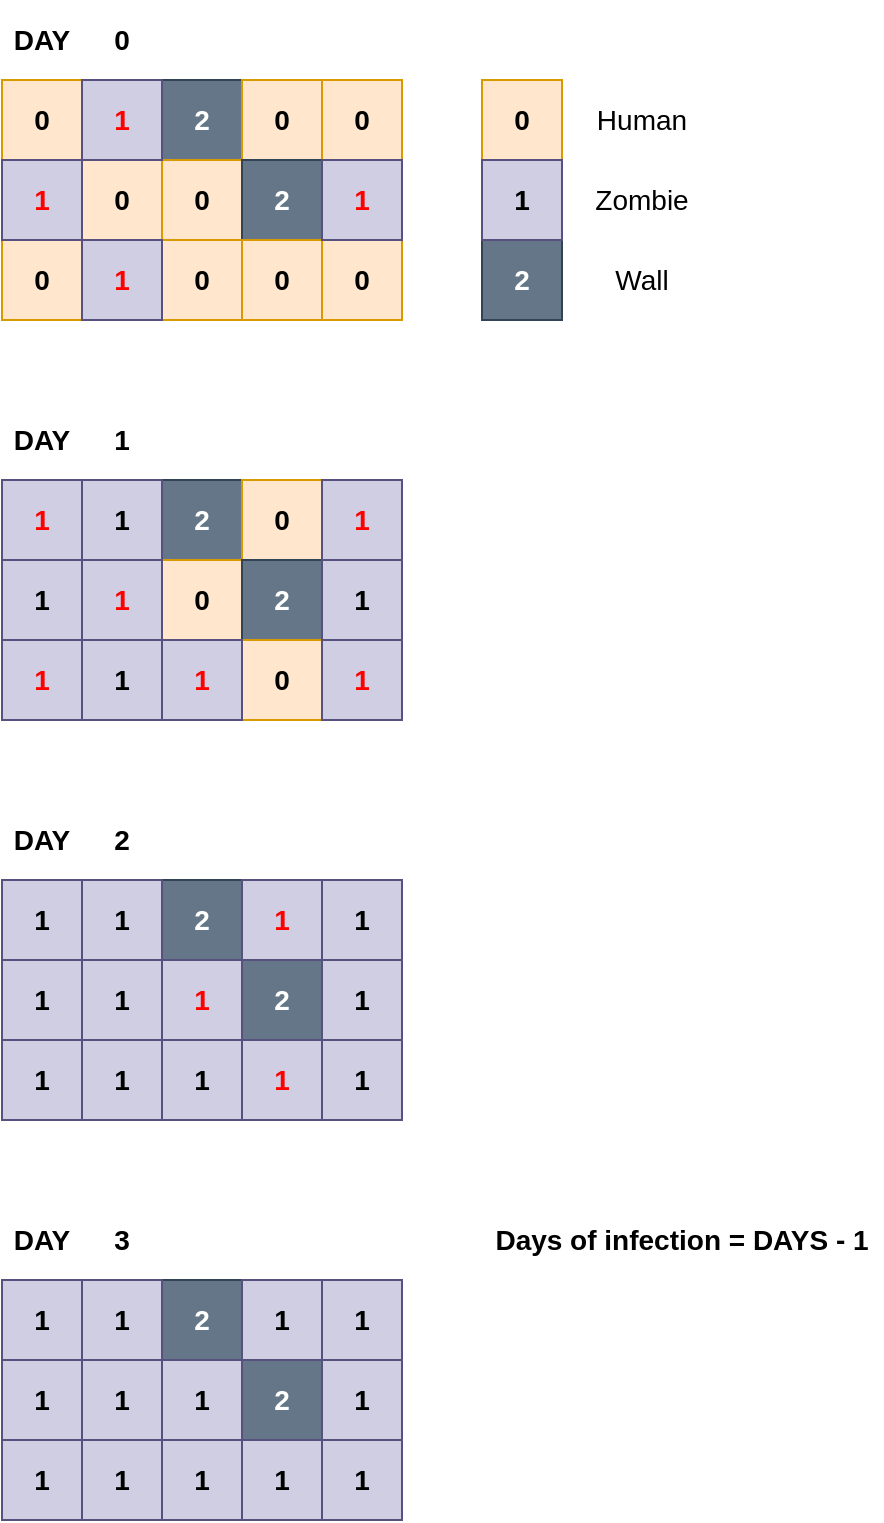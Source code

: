 <mxfile version="14.9.7" type="device"><diagram id="hmMZhQvtbZkoq9RarOGo" name="Page-1"><mxGraphModel dx="1422" dy="805" grid="1" gridSize="10" guides="1" tooltips="1" connect="1" arrows="1" fold="1" page="1" pageScale="1" pageWidth="850" pageHeight="1100" math="0" shadow="0"><root><mxCell id="0"/><mxCell id="1" parent="0"/><mxCell id="p9qhbMF1JK6L5_i_DzwR-1" value="0" style="rounded=0;whiteSpace=wrap;html=1;fontSize=14;fontStyle=1;fillColor=#ffe6cc;strokeColor=#d79b00;" parent="1" vertex="1"><mxGeometry x="40" y="40" width="40" height="40" as="geometry"/></mxCell><mxCell id="p9qhbMF1JK6L5_i_DzwR-4" value="2" style="rounded=0;whiteSpace=wrap;html=1;fontSize=14;fontStyle=1;fillColor=#647687;strokeColor=#314354;fontColor=#ffffff;" parent="1" vertex="1"><mxGeometry x="120" y="40" width="40" height="40" as="geometry"/></mxCell><mxCell id="p9qhbMF1JK6L5_i_DzwR-5" value="0" style="rounded=0;whiteSpace=wrap;html=1;fontSize=14;fontStyle=1;fillColor=#ffe6cc;strokeColor=#d79b00;" parent="1" vertex="1"><mxGeometry x="160" y="40" width="40" height="40" as="geometry"/></mxCell><mxCell id="p9qhbMF1JK6L5_i_DzwR-6" value="0" style="rounded=0;whiteSpace=wrap;html=1;fontSize=14;fontStyle=1;fillColor=#ffe6cc;strokeColor=#d79b00;" parent="1" vertex="1"><mxGeometry x="200" y="40" width="40" height="40" as="geometry"/></mxCell><mxCell id="p9qhbMF1JK6L5_i_DzwR-8" value="0" style="rounded=0;whiteSpace=wrap;html=1;fontSize=14;fontStyle=1;fillColor=#ffe6cc;strokeColor=#d79b00;" parent="1" vertex="1"><mxGeometry x="80" y="80" width="40" height="40" as="geometry"/></mxCell><mxCell id="p9qhbMF1JK6L5_i_DzwR-9" value="0" style="rounded=0;whiteSpace=wrap;html=1;fontSize=14;fontStyle=1;fillColor=#ffe6cc;strokeColor=#d79b00;" parent="1" vertex="1"><mxGeometry x="120" y="80" width="40" height="40" as="geometry"/></mxCell><mxCell id="p9qhbMF1JK6L5_i_DzwR-10" value="2" style="rounded=0;whiteSpace=wrap;html=1;fontSize=14;fontStyle=1;fillColor=#647687;strokeColor=#314354;fontColor=#ffffff;" parent="1" vertex="1"><mxGeometry x="160" y="80" width="40" height="40" as="geometry"/></mxCell><mxCell id="p9qhbMF1JK6L5_i_DzwR-12" value="0" style="rounded=0;whiteSpace=wrap;html=1;fontSize=14;fontStyle=1;fillColor=#ffe6cc;strokeColor=#d79b00;" parent="1" vertex="1"><mxGeometry x="40" y="120" width="40" height="40" as="geometry"/></mxCell><mxCell id="p9qhbMF1JK6L5_i_DzwR-14" value="0" style="rounded=0;whiteSpace=wrap;html=1;fontSize=14;fontStyle=1;fillColor=#ffe6cc;strokeColor=#d79b00;" parent="1" vertex="1"><mxGeometry x="120" y="120" width="40" height="40" as="geometry"/></mxCell><mxCell id="p9qhbMF1JK6L5_i_DzwR-13" value="&lt;font color=&quot;#ff0000&quot;&gt;1&lt;/font&gt;" style="rounded=0;whiteSpace=wrap;html=1;fontSize=14;fontStyle=1;fillColor=#d0cee2;strokeColor=#56517e;" parent="1" vertex="1"><mxGeometry x="80" y="120" width="40" height="40" as="geometry"/></mxCell><mxCell id="p9qhbMF1JK6L5_i_DzwR-15" value="0" style="rounded=0;whiteSpace=wrap;html=1;fontSize=14;fontStyle=1;fillColor=#ffe6cc;strokeColor=#d79b00;" parent="1" vertex="1"><mxGeometry x="160" y="120" width="40" height="40" as="geometry"/></mxCell><mxCell id="p9qhbMF1JK6L5_i_DzwR-16" value="0" style="rounded=0;whiteSpace=wrap;html=1;fontSize=14;fontStyle=1;fillColor=#ffe6cc;strokeColor=#d79b00;" parent="1" vertex="1"><mxGeometry x="200" y="120" width="40" height="40" as="geometry"/></mxCell><mxCell id="p9qhbMF1JK6L5_i_DzwR-19" value="Human" style="text;html=1;strokeColor=none;fillColor=none;align=center;verticalAlign=middle;whiteSpace=wrap;rounded=0;fontSize=14;" parent="1" vertex="1"><mxGeometry x="320" y="40" width="80" height="40" as="geometry"/></mxCell><mxCell id="p9qhbMF1JK6L5_i_DzwR-21" value="Zombie" style="text;html=1;strokeColor=none;fillColor=none;align=center;verticalAlign=middle;whiteSpace=wrap;rounded=0;fontSize=14;" parent="1" vertex="1"><mxGeometry x="320" y="80" width="80" height="40" as="geometry"/></mxCell><mxCell id="p9qhbMF1JK6L5_i_DzwR-23" value="Wall" style="text;html=1;strokeColor=none;fillColor=none;align=center;verticalAlign=middle;whiteSpace=wrap;rounded=0;fontSize=14;" parent="1" vertex="1"><mxGeometry x="320" y="120" width="80" height="40" as="geometry"/></mxCell><mxCell id="p9qhbMF1JK6L5_i_DzwR-24" value="2" style="rounded=0;whiteSpace=wrap;html=1;fontSize=14;fontStyle=1;fillColor=#647687;strokeColor=#314354;fontColor=#ffffff;" parent="1" vertex="1"><mxGeometry x="280" y="120" width="40" height="40" as="geometry"/></mxCell><mxCell id="p9qhbMF1JK6L5_i_DzwR-25" value="0" style="rounded=0;whiteSpace=wrap;html=1;fontSize=14;fontStyle=1;fillColor=#ffe6cc;strokeColor=#d79b00;" parent="1" vertex="1"><mxGeometry x="280" y="40" width="40" height="40" as="geometry"/></mxCell><mxCell id="p9qhbMF1JK6L5_i_DzwR-26" value="1" style="rounded=0;whiteSpace=wrap;html=1;fontSize=14;fontStyle=1;fillColor=#d0cee2;strokeColor=#56517e;" parent="1" vertex="1"><mxGeometry x="280" y="80" width="40" height="40" as="geometry"/></mxCell><mxCell id="p9qhbMF1JK6L5_i_DzwR-27" value="DAY" style="text;html=1;strokeColor=none;fillColor=none;align=center;verticalAlign=middle;whiteSpace=wrap;rounded=0;fontSize=14;fontStyle=1" parent="1" vertex="1"><mxGeometry x="40" y="200" width="40" height="40" as="geometry"/></mxCell><mxCell id="p9qhbMF1JK6L5_i_DzwR-28" value="1" style="text;html=1;strokeColor=none;fillColor=none;align=center;verticalAlign=middle;whiteSpace=wrap;rounded=0;fontSize=14;fontStyle=1" parent="1" vertex="1"><mxGeometry x="80" y="200" width="40" height="40" as="geometry"/></mxCell><mxCell id="p9qhbMF1JK6L5_i_DzwR-31" value="2" style="rounded=0;whiteSpace=wrap;html=1;fontSize=14;fontStyle=1;fillColor=#647687;strokeColor=#314354;fontColor=#ffffff;" parent="1" vertex="1"><mxGeometry x="120" y="240" width="40" height="40" as="geometry"/></mxCell><mxCell id="p9qhbMF1JK6L5_i_DzwR-32" value="0" style="rounded=0;whiteSpace=wrap;html=1;fontSize=14;fontStyle=1;fillColor=#ffe6cc;strokeColor=#d79b00;" parent="1" vertex="1"><mxGeometry x="160" y="240" width="40" height="40" as="geometry"/></mxCell><mxCell id="p9qhbMF1JK6L5_i_DzwR-36" value="0" style="rounded=0;whiteSpace=wrap;html=1;fontSize=14;fontStyle=1;fillColor=#ffe6cc;strokeColor=#d79b00;" parent="1" vertex="1"><mxGeometry x="120" y="280" width="40" height="40" as="geometry"/></mxCell><mxCell id="p9qhbMF1JK6L5_i_DzwR-37" value="2" style="rounded=0;whiteSpace=wrap;html=1;fontSize=14;fontStyle=1;fillColor=#647687;strokeColor=#314354;fontColor=#ffffff;" parent="1" vertex="1"><mxGeometry x="160" y="280" width="40" height="40" as="geometry"/></mxCell><mxCell id="p9qhbMF1JK6L5_i_DzwR-42" value="0" style="rounded=0;whiteSpace=wrap;html=1;fontSize=14;fontStyle=1;fillColor=#ffe6cc;strokeColor=#d79b00;" parent="1" vertex="1"><mxGeometry x="160" y="320" width="40" height="40" as="geometry"/></mxCell><mxCell id="p9qhbMF1JK6L5_i_DzwR-44" value="DAY" style="text;html=1;strokeColor=none;fillColor=none;align=center;verticalAlign=middle;whiteSpace=wrap;rounded=0;fontSize=14;fontStyle=1" parent="1" vertex="1"><mxGeometry x="40" width="40" height="40" as="geometry"/></mxCell><mxCell id="p9qhbMF1JK6L5_i_DzwR-45" value="0" style="text;html=1;strokeColor=none;fillColor=none;align=center;verticalAlign=middle;whiteSpace=wrap;rounded=0;fontSize=14;fontStyle=1" parent="1" vertex="1"><mxGeometry x="80" width="40" height="40" as="geometry"/></mxCell><mxCell id="p9qhbMF1JK6L5_i_DzwR-46" value="DAY" style="text;html=1;strokeColor=none;fillColor=none;align=center;verticalAlign=middle;whiteSpace=wrap;rounded=0;fontSize=14;fontStyle=1" parent="1" vertex="1"><mxGeometry x="40" y="400" width="40" height="40" as="geometry"/></mxCell><mxCell id="p9qhbMF1JK6L5_i_DzwR-47" value="2" style="text;html=1;strokeColor=none;fillColor=none;align=center;verticalAlign=middle;whiteSpace=wrap;rounded=0;fontSize=14;fontStyle=1" parent="1" vertex="1"><mxGeometry x="80" y="400" width="40" height="40" as="geometry"/></mxCell><mxCell id="p9qhbMF1JK6L5_i_DzwR-50" value="2" style="rounded=0;whiteSpace=wrap;html=1;fontSize=14;fontStyle=1;fillColor=#647687;strokeColor=#314354;fontColor=#ffffff;" parent="1" vertex="1"><mxGeometry x="120" y="440" width="40" height="40" as="geometry"/></mxCell><mxCell id="p9qhbMF1JK6L5_i_DzwR-56" value="2" style="rounded=0;whiteSpace=wrap;html=1;fontSize=14;fontStyle=1;fillColor=#647687;strokeColor=#314354;fontColor=#ffffff;" parent="1" vertex="1"><mxGeometry x="160" y="480" width="40" height="40" as="geometry"/></mxCell><mxCell id="p9qhbMF1JK6L5_i_DzwR-3" value="&lt;font color=&quot;#ff0000&quot;&gt;1&lt;/font&gt;" style="rounded=0;whiteSpace=wrap;html=1;fontSize=14;fontStyle=1;fillColor=#d0cee2;strokeColor=#56517e;" parent="1" vertex="1"><mxGeometry x="80" y="40" width="40" height="40" as="geometry"/></mxCell><mxCell id="p9qhbMF1JK6L5_i_DzwR-7" value="&lt;font color=&quot;#ff0000&quot;&gt;1&lt;/font&gt;" style="rounded=0;whiteSpace=wrap;html=1;fontSize=14;fontStyle=1;fillColor=#d0cee2;strokeColor=#56517e;" parent="1" vertex="1"><mxGeometry x="40" y="80" width="40" height="40" as="geometry"/></mxCell><mxCell id="p9qhbMF1JK6L5_i_DzwR-11" value="&lt;font color=&quot;#ff0000&quot;&gt;1&lt;/font&gt;" style="rounded=0;whiteSpace=wrap;html=1;fontSize=14;fontStyle=1;fillColor=#d0cee2;strokeColor=#56517e;" parent="1" vertex="1"><mxGeometry x="200" y="80" width="40" height="40" as="geometry"/></mxCell><mxCell id="p9qhbMF1JK6L5_i_DzwR-30" value="1" style="rounded=0;whiteSpace=wrap;html=1;fontSize=14;fontStyle=1;fillColor=#d0cee2;strokeColor=#56517e;" parent="1" vertex="1"><mxGeometry x="80" y="240" width="40" height="40" as="geometry"/></mxCell><mxCell id="p9qhbMF1JK6L5_i_DzwR-34" value="1" style="rounded=0;whiteSpace=wrap;html=1;fontSize=14;fontStyle=1;fillColor=#d0cee2;strokeColor=#56517e;" parent="1" vertex="1"><mxGeometry x="40" y="280" width="40" height="40" as="geometry"/></mxCell><mxCell id="p9qhbMF1JK6L5_i_DzwR-38" value="1" style="rounded=0;whiteSpace=wrap;html=1;fontSize=14;fontStyle=1;fillColor=#d0cee2;strokeColor=#56517e;" parent="1" vertex="1"><mxGeometry x="200" y="280" width="40" height="40" as="geometry"/></mxCell><mxCell id="p9qhbMF1JK6L5_i_DzwR-40" value="1" style="rounded=0;whiteSpace=wrap;html=1;fontSize=14;fontStyle=1;fillColor=#d0cee2;strokeColor=#56517e;" parent="1" vertex="1"><mxGeometry x="80" y="320" width="40" height="40" as="geometry"/></mxCell><mxCell id="p9qhbMF1JK6L5_i_DzwR-48" value="1" style="rounded=0;whiteSpace=wrap;html=1;fontSize=14;fontStyle=1;fillColor=#d0cee2;strokeColor=#56517e;" parent="1" vertex="1"><mxGeometry x="40" y="440" width="40" height="40" as="geometry"/></mxCell><mxCell id="p9qhbMF1JK6L5_i_DzwR-49" value="1" style="rounded=0;whiteSpace=wrap;html=1;fontSize=14;fontStyle=1;fillColor=#d0cee2;strokeColor=#56517e;" parent="1" vertex="1"><mxGeometry x="80" y="440" width="40" height="40" as="geometry"/></mxCell><mxCell id="p9qhbMF1JK6L5_i_DzwR-52" value="1" style="rounded=0;whiteSpace=wrap;html=1;fontSize=14;fontStyle=1;fillColor=#d0cee2;strokeColor=#56517e;" parent="1" vertex="1"><mxGeometry x="200" y="440" width="40" height="40" as="geometry"/></mxCell><mxCell id="p9qhbMF1JK6L5_i_DzwR-53" value="1" style="rounded=0;whiteSpace=wrap;html=1;fontSize=14;fontStyle=1;fillColor=#d0cee2;strokeColor=#56517e;" parent="1" vertex="1"><mxGeometry x="40" y="480" width="40" height="40" as="geometry"/></mxCell><mxCell id="p9qhbMF1JK6L5_i_DzwR-54" value="1" style="rounded=0;whiteSpace=wrap;html=1;fontSize=14;fontStyle=1;fillColor=#d0cee2;strokeColor=#56517e;" parent="1" vertex="1"><mxGeometry x="80" y="480" width="40" height="40" as="geometry"/></mxCell><mxCell id="p9qhbMF1JK6L5_i_DzwR-57" value="1" style="rounded=0;whiteSpace=wrap;html=1;fontSize=14;fontStyle=1;fillColor=#d0cee2;strokeColor=#56517e;" parent="1" vertex="1"><mxGeometry x="200" y="480" width="40" height="40" as="geometry"/></mxCell><mxCell id="p9qhbMF1JK6L5_i_DzwR-58" value="1" style="rounded=0;whiteSpace=wrap;html=1;fontSize=14;fontStyle=1;fillColor=#d0cee2;strokeColor=#56517e;" parent="1" vertex="1"><mxGeometry x="40" y="520" width="40" height="40" as="geometry"/></mxCell><mxCell id="p9qhbMF1JK6L5_i_DzwR-59" value="1" style="rounded=0;whiteSpace=wrap;html=1;fontSize=14;fontStyle=1;fillColor=#d0cee2;strokeColor=#56517e;" parent="1" vertex="1"><mxGeometry x="80" y="520" width="40" height="40" as="geometry"/></mxCell><mxCell id="p9qhbMF1JK6L5_i_DzwR-60" value="1" style="rounded=0;whiteSpace=wrap;html=1;fontSize=14;fontStyle=1;fillColor=#d0cee2;strokeColor=#56517e;" parent="1" vertex="1"><mxGeometry x="120" y="520" width="40" height="40" as="geometry"/></mxCell><mxCell id="p9qhbMF1JK6L5_i_DzwR-62" value="1" style="rounded=0;whiteSpace=wrap;html=1;fontSize=14;fontStyle=1;fillColor=#d0cee2;strokeColor=#56517e;" parent="1" vertex="1"><mxGeometry x="200" y="520" width="40" height="40" as="geometry"/></mxCell><mxCell id="VoLobD2ZIDoBB6xHU0J0-1" value="&lt;font color=&quot;#ff0000&quot;&gt;1&lt;/font&gt;" style="rounded=0;whiteSpace=wrap;html=1;fontSize=14;fontStyle=1;fillColor=#d0cee2;strokeColor=#56517e;" vertex="1" parent="1"><mxGeometry x="40" y="240" width="40" height="40" as="geometry"/></mxCell><mxCell id="VoLobD2ZIDoBB6xHU0J0-2" value="&lt;font color=&quot;#ff0000&quot;&gt;1&lt;/font&gt;" style="rounded=0;whiteSpace=wrap;html=1;fontSize=14;fontStyle=1;fillColor=#d0cee2;strokeColor=#56517e;direction=west;" vertex="1" parent="1"><mxGeometry x="40" y="320" width="40" height="40" as="geometry"/></mxCell><mxCell id="VoLobD2ZIDoBB6xHU0J0-3" value="&lt;font color=&quot;#ff0000&quot;&gt;1&lt;/font&gt;" style="rounded=0;whiteSpace=wrap;html=1;fontSize=14;fontStyle=1;fillColor=#d0cee2;strokeColor=#56517e;" vertex="1" parent="1"><mxGeometry x="80" y="280" width="40" height="40" as="geometry"/></mxCell><mxCell id="VoLobD2ZIDoBB6xHU0J0-4" value="&lt;font color=&quot;#ff0000&quot;&gt;1&lt;/font&gt;" style="rounded=0;whiteSpace=wrap;html=1;fontSize=14;fontStyle=1;fillColor=#d0cee2;strokeColor=#56517e;" vertex="1" parent="1"><mxGeometry x="200" y="240" width="40" height="40" as="geometry"/></mxCell><mxCell id="VoLobD2ZIDoBB6xHU0J0-5" value="&lt;font color=&quot;#ff0000&quot;&gt;1&lt;/font&gt;" style="rounded=0;whiteSpace=wrap;html=1;fontSize=14;fontStyle=1;fillColor=#d0cee2;strokeColor=#56517e;" vertex="1" parent="1"><mxGeometry x="200" y="320" width="40" height="40" as="geometry"/></mxCell><mxCell id="VoLobD2ZIDoBB6xHU0J0-6" value="&lt;font color=&quot;#ff0000&quot;&gt;1&lt;/font&gt;" style="rounded=0;whiteSpace=wrap;html=1;fontSize=14;fontStyle=1;fillColor=#d0cee2;strokeColor=#56517e;" vertex="1" parent="1"><mxGeometry x="120" y="320" width="40" height="40" as="geometry"/></mxCell><mxCell id="VoLobD2ZIDoBB6xHU0J0-7" value="&lt;font color=&quot;#ff0000&quot;&gt;1&lt;/font&gt;" style="rounded=0;whiteSpace=wrap;html=1;fontSize=14;fontStyle=1;fillColor=#d0cee2;strokeColor=#56517e;" vertex="1" parent="1"><mxGeometry x="160" y="440" width="40" height="40" as="geometry"/></mxCell><mxCell id="VoLobD2ZIDoBB6xHU0J0-8" value="&lt;font color=&quot;#ff0000&quot;&gt;1&lt;/font&gt;" style="rounded=0;whiteSpace=wrap;html=1;fontSize=14;fontStyle=1;fillColor=#d0cee2;strokeColor=#56517e;" vertex="1" parent="1"><mxGeometry x="120" y="480" width="40" height="40" as="geometry"/></mxCell><mxCell id="VoLobD2ZIDoBB6xHU0J0-9" value="&lt;font color=&quot;#ff0000&quot;&gt;1&lt;/font&gt;" style="rounded=0;whiteSpace=wrap;html=1;fontSize=14;fontStyle=1;fillColor=#d0cee2;strokeColor=#56517e;" vertex="1" parent="1"><mxGeometry x="160" y="520" width="40" height="40" as="geometry"/></mxCell><mxCell id="VoLobD2ZIDoBB6xHU0J0-10" value="DAY" style="text;html=1;strokeColor=none;fillColor=none;align=center;verticalAlign=middle;whiteSpace=wrap;rounded=0;fontSize=14;fontStyle=1" vertex="1" parent="1"><mxGeometry x="40" y="600" width="40" height="40" as="geometry"/></mxCell><mxCell id="VoLobD2ZIDoBB6xHU0J0-11" value="3" style="text;html=1;strokeColor=none;fillColor=none;align=center;verticalAlign=middle;whiteSpace=wrap;rounded=0;fontSize=14;fontStyle=1" vertex="1" parent="1"><mxGeometry x="80" y="600" width="40" height="40" as="geometry"/></mxCell><mxCell id="VoLobD2ZIDoBB6xHU0J0-12" value="2" style="rounded=0;whiteSpace=wrap;html=1;fontSize=14;fontStyle=1;fillColor=#647687;strokeColor=#314354;fontColor=#ffffff;" vertex="1" parent="1"><mxGeometry x="120" y="640" width="40" height="40" as="geometry"/></mxCell><mxCell id="VoLobD2ZIDoBB6xHU0J0-13" value="2" style="rounded=0;whiteSpace=wrap;html=1;fontSize=14;fontStyle=1;fillColor=#647687;strokeColor=#314354;fontColor=#ffffff;" vertex="1" parent="1"><mxGeometry x="160" y="680" width="40" height="40" as="geometry"/></mxCell><mxCell id="VoLobD2ZIDoBB6xHU0J0-14" value="1" style="rounded=0;whiteSpace=wrap;html=1;fontSize=14;fontStyle=1;fillColor=#d0cee2;strokeColor=#56517e;" vertex="1" parent="1"><mxGeometry x="40" y="640" width="40" height="40" as="geometry"/></mxCell><mxCell id="VoLobD2ZIDoBB6xHU0J0-15" value="1" style="rounded=0;whiteSpace=wrap;html=1;fontSize=14;fontStyle=1;fillColor=#d0cee2;strokeColor=#56517e;" vertex="1" parent="1"><mxGeometry x="80" y="640" width="40" height="40" as="geometry"/></mxCell><mxCell id="VoLobD2ZIDoBB6xHU0J0-16" value="1" style="rounded=0;whiteSpace=wrap;html=1;fontSize=14;fontStyle=1;fillColor=#d0cee2;strokeColor=#56517e;" vertex="1" parent="1"><mxGeometry x="200" y="640" width="40" height="40" as="geometry"/></mxCell><mxCell id="VoLobD2ZIDoBB6xHU0J0-17" value="1" style="rounded=0;whiteSpace=wrap;html=1;fontSize=14;fontStyle=1;fillColor=#d0cee2;strokeColor=#56517e;" vertex="1" parent="1"><mxGeometry x="40" y="680" width="40" height="40" as="geometry"/></mxCell><mxCell id="VoLobD2ZIDoBB6xHU0J0-18" value="1" style="rounded=0;whiteSpace=wrap;html=1;fontSize=14;fontStyle=1;fillColor=#d0cee2;strokeColor=#56517e;" vertex="1" parent="1"><mxGeometry x="80" y="680" width="40" height="40" as="geometry"/></mxCell><mxCell id="VoLobD2ZIDoBB6xHU0J0-19" value="1" style="rounded=0;whiteSpace=wrap;html=1;fontSize=14;fontStyle=1;fillColor=#d0cee2;strokeColor=#56517e;" vertex="1" parent="1"><mxGeometry x="200" y="680" width="40" height="40" as="geometry"/></mxCell><mxCell id="VoLobD2ZIDoBB6xHU0J0-20" value="1" style="rounded=0;whiteSpace=wrap;html=1;fontSize=14;fontStyle=1;fillColor=#d0cee2;strokeColor=#56517e;" vertex="1" parent="1"><mxGeometry x="40" y="720" width="40" height="40" as="geometry"/></mxCell><mxCell id="VoLobD2ZIDoBB6xHU0J0-21" value="1" style="rounded=0;whiteSpace=wrap;html=1;fontSize=14;fontStyle=1;fillColor=#d0cee2;strokeColor=#56517e;" vertex="1" parent="1"><mxGeometry x="80" y="720" width="40" height="40" as="geometry"/></mxCell><mxCell id="VoLobD2ZIDoBB6xHU0J0-22" value="1" style="rounded=0;whiteSpace=wrap;html=1;fontSize=14;fontStyle=1;fillColor=#d0cee2;strokeColor=#56517e;" vertex="1" parent="1"><mxGeometry x="120" y="720" width="40" height="40" as="geometry"/></mxCell><mxCell id="VoLobD2ZIDoBB6xHU0J0-23" value="1" style="rounded=0;whiteSpace=wrap;html=1;fontSize=14;fontStyle=1;fillColor=#d0cee2;strokeColor=#56517e;" vertex="1" parent="1"><mxGeometry x="200" y="720" width="40" height="40" as="geometry"/></mxCell><mxCell id="VoLobD2ZIDoBB6xHU0J0-27" value="1" style="rounded=0;whiteSpace=wrap;html=1;fontSize=14;fontStyle=1;fillColor=#d0cee2;strokeColor=#56517e;" vertex="1" parent="1"><mxGeometry x="160" y="640" width="40" height="40" as="geometry"/></mxCell><mxCell id="VoLobD2ZIDoBB6xHU0J0-28" value="1" style="rounded=0;whiteSpace=wrap;html=1;fontSize=14;fontStyle=1;fillColor=#d0cee2;strokeColor=#56517e;" vertex="1" parent="1"><mxGeometry x="120" y="680" width="40" height="40" as="geometry"/></mxCell><mxCell id="VoLobD2ZIDoBB6xHU0J0-29" value="1" style="rounded=0;whiteSpace=wrap;html=1;fontSize=14;fontStyle=1;fillColor=#d0cee2;strokeColor=#56517e;" vertex="1" parent="1"><mxGeometry x="160" y="720" width="40" height="40" as="geometry"/></mxCell><mxCell id="VoLobD2ZIDoBB6xHU0J0-31" value="Days of infection = DAYS - 1" style="text;html=1;strokeColor=none;fillColor=none;align=center;verticalAlign=middle;whiteSpace=wrap;rounded=0;fontSize=14;fontStyle=1" vertex="1" parent="1"><mxGeometry x="280" y="600" width="200" height="40" as="geometry"/></mxCell></root></mxGraphModel></diagram></mxfile>